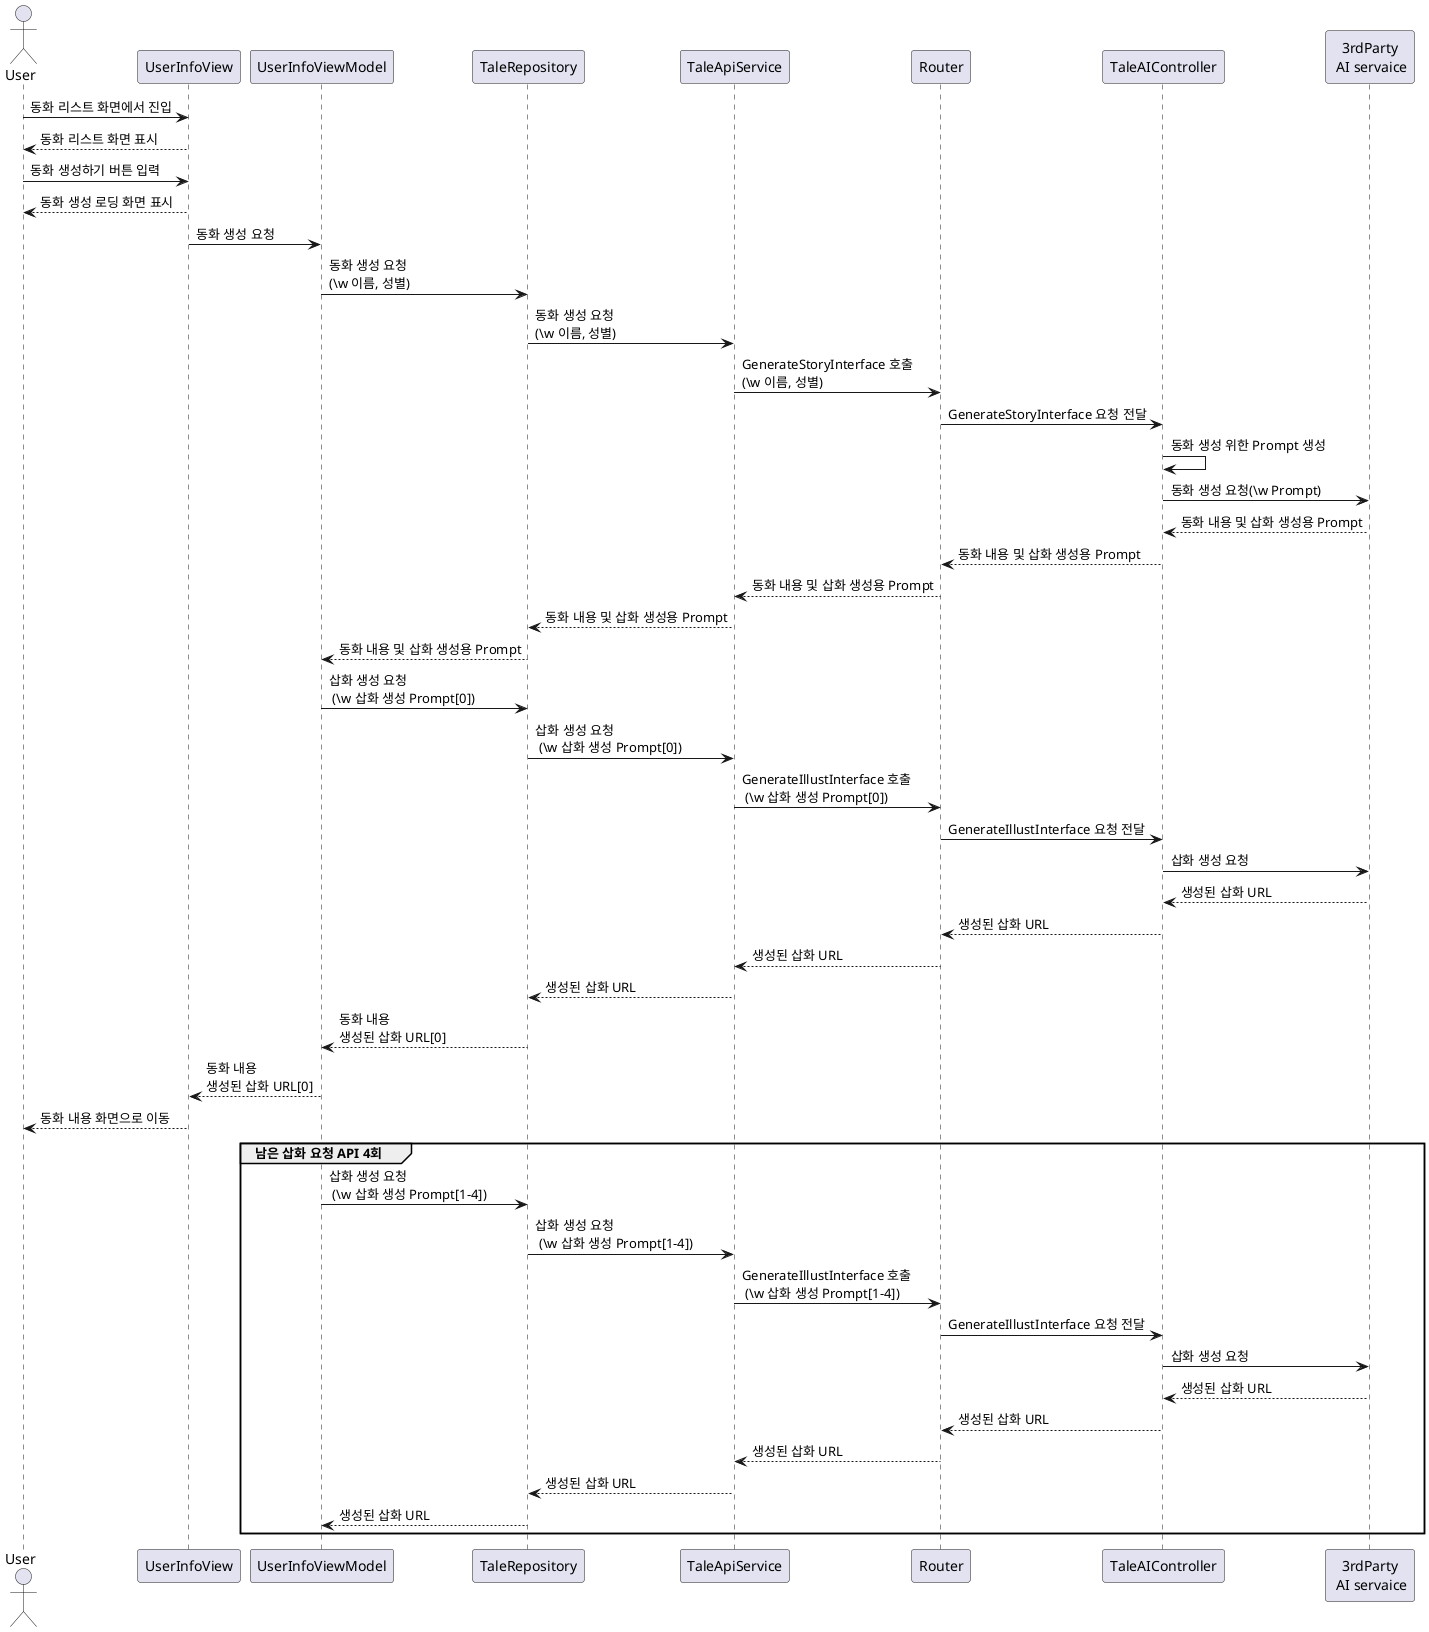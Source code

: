@startuml seq_get_tale_list

actor User as user
participant UserInfoView as view
participant UserInfoViewModel as vm
participant TaleRepository as repo
participant TaleApiService as api
participant Router as router
participant TaleAIController as ctr
participant "3rdParty\n AI servaice" as ai


user -> view : 동화 리스트 화면에서 진입
view --> user : 동화 리스트 화면 표시
user -> view : 동화 생성하기 버튼 입력
view --> user : 동화 생성 로딩 화면 표시
view -> vm : 동화 생성 요청
vm -> repo : 동화 생성 요청\n(\w 이름, 성별)
repo -> api : 동화 생성 요청\n(\w 이름, 성별)
api -> router : GenerateStoryInterface 호출\n(\w 이름, 성별)
router -> ctr : GenerateStoryInterface 요청 전달
ctr -> ctr : 동화 생성 위한 Prompt 생성
ctr -> ai : 동화 생성 요청(\w Prompt)
ai --> ctr : 동화 내용 및 삽화 생성용 Prompt
ctr --> router : 동화 내용 및 삽화 생성용 Prompt
router --> api : 동화 내용 및 삽화 생성용 Prompt
api --> repo : 동화 내용 및 삽화 생성용 Prompt
repo --> vm :  동화 내용 및 삽화 생성용 Prompt
vm -> repo : 삽화 생성 요청\n (\w 삽화 생성 Prompt[0])
repo -> api : 삽화 생성 요청\n (\w 삽화 생성 Prompt[0])
api -> router : GenerateIllustInterface 호출\n (\w 삽화 생성 Prompt[0])
router -> ctr : GenerateIllustInterface 요청 전달
ctr -> ai : 삽화 생성 요청
ai --> ctr : 생성된 삽화 URL
ctr --> router : 생성된 삽화 URL
router --> api : 생성된 삽화 URL
api --> repo : 생성된 삽화 URL
repo --> vm : 동화 내용\n생성된 삽화 URL[0]
vm --> view : 동화 내용\n생성된 삽화 URL[0]
view --> user : 동화 내용 화면으로 이동
group 남은 삽화 요청 API 4회
    vm -> repo : 삽화 생성 요청\n (\w 삽화 생성 Prompt[1-4])
    repo -> api : 삽화 생성 요청\n (\w 삽화 생성 Prompt[1-4])
    api -> router : GenerateIllustInterface 호출\n (\w 삽화 생성 Prompt[1-4])
    router -> ctr : GenerateIllustInterface 요청 전달
    ctr -> ai : 삽화 생성 요청
    ai --> ctr : 생성된 삽화 URL
    ctr --> router : 생성된 삽화 URL
    router --> api : 생성된 삽화 URL
    api --> repo : 생성된 삽화 URL
    repo --> vm : 생성된 삽화 URL
end

@enduml
